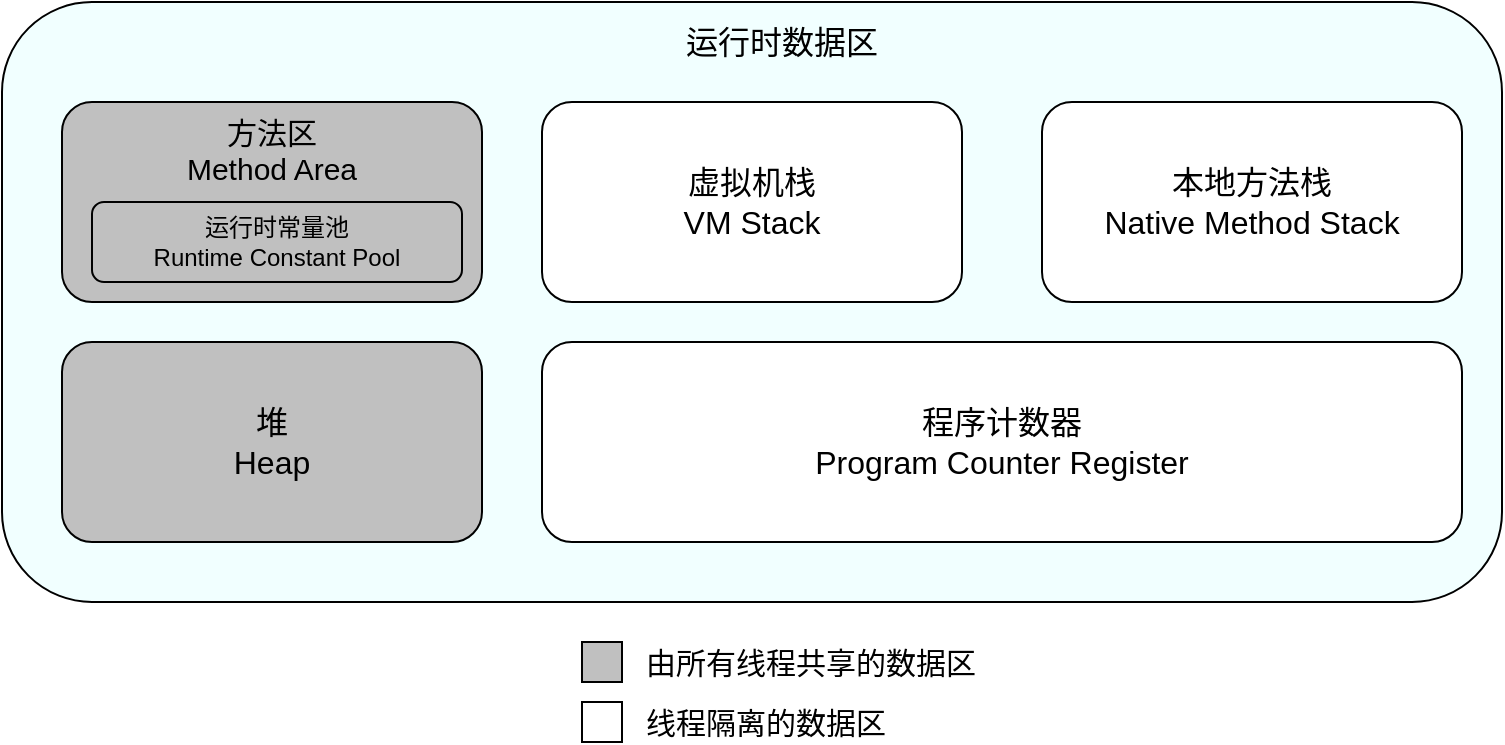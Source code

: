 <mxfile version="12.6.5" type="device"><diagram id="rARt44a2xiBvYTk_0w3W" name="Page-1"><mxGraphModel dx="932" dy="711" grid="1" gridSize="10" guides="1" tooltips="1" connect="1" arrows="1" fold="1" page="1" pageScale="1" pageWidth="850" pageHeight="1100" math="0" shadow="0"><root><mxCell id="0"/><mxCell id="1" parent="0"/><mxCell id="eeawQ2TRLFH6VPn7YUtq-1" value="" style="rounded=1;whiteSpace=wrap;html=1;fillColor=#F1FFFF;" vertex="1" parent="1"><mxGeometry x="20" y="20" width="750" height="300" as="geometry"/></mxCell><mxCell id="eeawQ2TRLFH6VPn7YUtq-2" value="运行时数据区" style="text;html=1;strokeColor=none;fillColor=none;align=center;verticalAlign=middle;whiteSpace=wrap;rounded=0;fontSize=16;" vertex="1" parent="1"><mxGeometry x="330" y="30" width="160" height="20" as="geometry"/></mxCell><mxCell id="eeawQ2TRLFH6VPn7YUtq-3" value="" style="rounded=1;whiteSpace=wrap;html=1;fillColor=#C0C0C0;fontSize=16;" vertex="1" parent="1"><mxGeometry x="50" y="70" width="210" height="100" as="geometry"/></mxCell><mxCell id="eeawQ2TRLFH6VPn7YUtq-5" value="堆&lt;br&gt;Heap" style="rounded=1;whiteSpace=wrap;html=1;fillColor=#C0C0C0;fontSize=16;" vertex="1" parent="1"><mxGeometry x="50" y="190" width="210" height="100" as="geometry"/></mxCell><mxCell id="eeawQ2TRLFH6VPn7YUtq-6" value="虚拟机栈&lt;br&gt;VM Stack" style="rounded=1;whiteSpace=wrap;html=1;fillColor=#ffffff;fontSize=16;" vertex="1" parent="1"><mxGeometry x="290" y="70" width="210" height="100" as="geometry"/></mxCell><mxCell id="eeawQ2TRLFH6VPn7YUtq-8" value="本地方法栈&lt;br&gt;Native Method Stack" style="rounded=1;whiteSpace=wrap;html=1;fillColor=#ffffff;fontSize=16;" vertex="1" parent="1"><mxGeometry x="540" y="70" width="210" height="100" as="geometry"/></mxCell><mxCell id="eeawQ2TRLFH6VPn7YUtq-9" value="程序计数器&lt;br&gt;Program Counter Register" style="rounded=1;whiteSpace=wrap;html=1;fillColor=#ffffff;fontSize=16;" vertex="1" parent="1"><mxGeometry x="290" y="190" width="460" height="100" as="geometry"/></mxCell><mxCell id="eeawQ2TRLFH6VPn7YUtq-10" value="方法区&lt;br style=&quot;font-size: 15px;&quot;&gt;Method Area" style="text;html=1;strokeColor=none;fillColor=none;align=center;verticalAlign=middle;whiteSpace=wrap;rounded=0;fontSize=15;" vertex="1" parent="1"><mxGeometry x="105" y="74" width="100" height="40" as="geometry"/></mxCell><mxCell id="eeawQ2TRLFH6VPn7YUtq-13" value="运行时常量池&lt;br style=&quot;font-size: 12px;&quot;&gt;Runtime Constant Pool" style="rounded=1;whiteSpace=wrap;html=1;fillColor=#C0C0C0;fontSize=12;" vertex="1" parent="1"><mxGeometry x="65" y="120" width="185" height="40" as="geometry"/></mxCell><mxCell id="eeawQ2TRLFH6VPn7YUtq-25" value="" style="group" vertex="1" connectable="0" parent="1"><mxGeometry x="310" y="340" width="230" height="50" as="geometry"/></mxCell><mxCell id="eeawQ2TRLFH6VPn7YUtq-21" value="" style="group" vertex="1" connectable="0" parent="eeawQ2TRLFH6VPn7YUtq-25"><mxGeometry y="30" width="230" height="20" as="geometry"/></mxCell><mxCell id="eeawQ2TRLFH6VPn7YUtq-17" value="" style="rounded=0;whiteSpace=wrap;html=1;fillColor=#ffffff;fontSize=15;" vertex="1" parent="eeawQ2TRLFH6VPn7YUtq-21"><mxGeometry width="20" height="20" as="geometry"/></mxCell><mxCell id="eeawQ2TRLFH6VPn7YUtq-19" value="线程隔离的数据区" style="text;html=1;strokeColor=none;fillColor=none;align=left;verticalAlign=middle;whiteSpace=wrap;rounded=0;fontSize=15;" vertex="1" parent="eeawQ2TRLFH6VPn7YUtq-21"><mxGeometry x="30" width="200" height="20" as="geometry"/></mxCell><mxCell id="eeawQ2TRLFH6VPn7YUtq-22" value="" style="group" vertex="1" connectable="0" parent="eeawQ2TRLFH6VPn7YUtq-25"><mxGeometry width="230" height="20" as="geometry"/></mxCell><mxCell id="eeawQ2TRLFH6VPn7YUtq-15" value="" style="rounded=0;whiteSpace=wrap;html=1;fillColor=#C0C0C0;fontSize=15;" vertex="1" parent="eeawQ2TRLFH6VPn7YUtq-22"><mxGeometry width="20" height="20" as="geometry"/></mxCell><mxCell id="eeawQ2TRLFH6VPn7YUtq-18" value="由所有线程共享的数据区" style="text;html=1;strokeColor=none;fillColor=none;align=left;verticalAlign=middle;whiteSpace=wrap;rounded=0;fontSize=15;" vertex="1" parent="eeawQ2TRLFH6VPn7YUtq-22"><mxGeometry x="30" width="200" height="20" as="geometry"/></mxCell></root></mxGraphModel></diagram></mxfile>